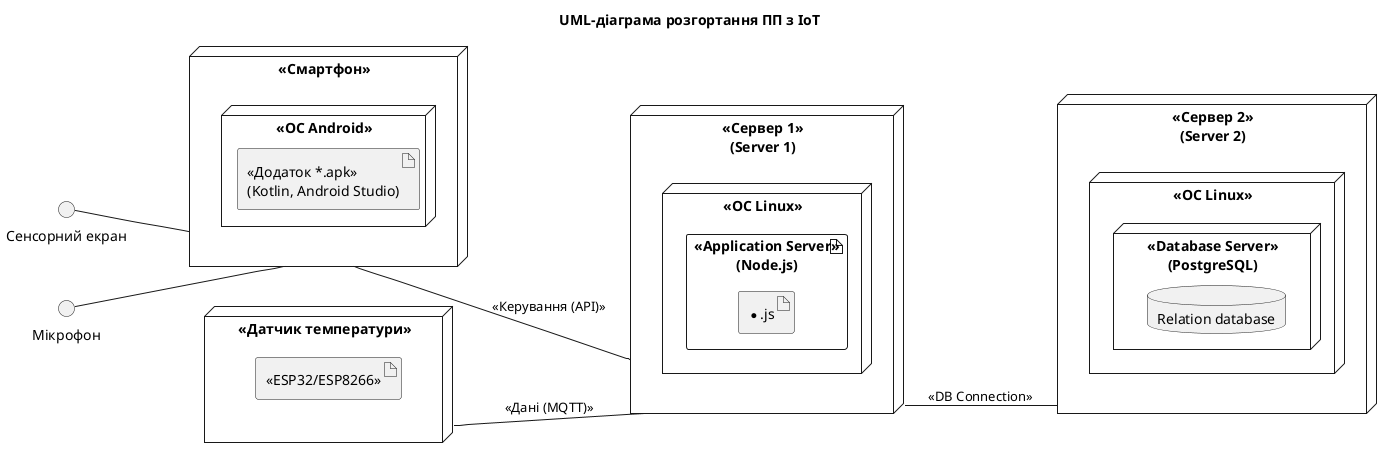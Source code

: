 @startuml
title UML-діаграма розгортання ПП з IoT

' --- Глобальні налаштування стилю та напрямку ---
left to right direction
skinparam componentStyle uml1
skinparam rectangle {
  shadowing false
}

' --- Зовнішні пристрої та IoT ---
interface "Сенсорний екран" as Touchscreen
interface "Мікрофон" as Mic
node "<<Датчик температури>>" as IoTSensor {
  artifact "<<ESP32/ESP8266>>"
}
node "<<Смартфон>>" as Phone {
  node "<<OC Android>>" as AndroidOS {
    artifact "<<Додаток *.apk>>\n(Kotlin, Android Studio)" as App
  }
}

node "<<Сервер 1>>\n(Server 1)" as AppServer {
  node "<<OC Linux>>" as ServerOS_BL {
    artifact "<<Application Server>>\n(Node.js)" as Backend {
      artifact "*.js"
    }
  }
}

node "<<Сервер 2>>\n(Server 2)" as DBServer {
  node "<<OC Linux>>" as ServerOS_AL {
    node "<<Database Server>>\n(PostgreSQL)" as DB {
      database "Relation database"
    }
  }
}

' --- З'єднання ---
Touchscreen -- Phone
Mic -- Phone

' Зв'язок IoT датчика з сервером
IoTSensor -- AppServer : <<Дані (MQTT)>>

' Зв'язок клієнта з сервером
Phone -- AppServer : <<Керування (API)>>

' Зв'язок сервера з базою даних
AppServer -- DBServer : <<DB Connection>>

@enduml
